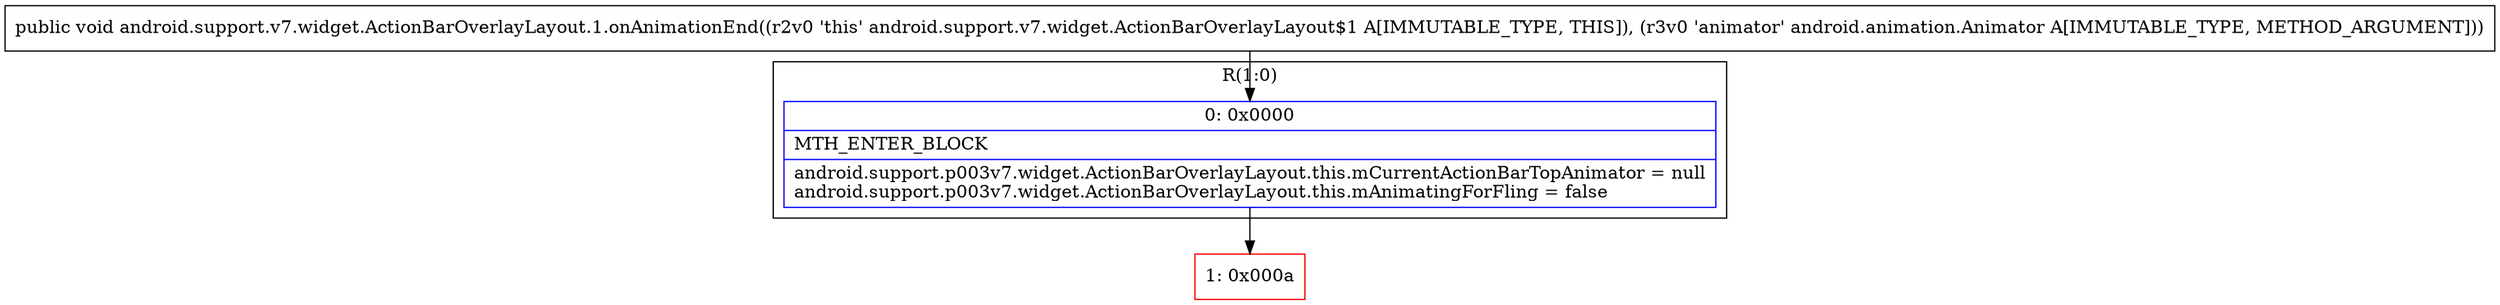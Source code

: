 digraph "CFG forandroid.support.v7.widget.ActionBarOverlayLayout.1.onAnimationEnd(Landroid\/animation\/Animator;)V" {
subgraph cluster_Region_1359857558 {
label = "R(1:0)";
node [shape=record,color=blue];
Node_0 [shape=record,label="{0\:\ 0x0000|MTH_ENTER_BLOCK\l|android.support.p003v7.widget.ActionBarOverlayLayout.this.mCurrentActionBarTopAnimator = null\landroid.support.p003v7.widget.ActionBarOverlayLayout.this.mAnimatingForFling = false\l}"];
}
Node_1 [shape=record,color=red,label="{1\:\ 0x000a}"];
MethodNode[shape=record,label="{public void android.support.v7.widget.ActionBarOverlayLayout.1.onAnimationEnd((r2v0 'this' android.support.v7.widget.ActionBarOverlayLayout$1 A[IMMUTABLE_TYPE, THIS]), (r3v0 'animator' android.animation.Animator A[IMMUTABLE_TYPE, METHOD_ARGUMENT])) }"];
MethodNode -> Node_0;
Node_0 -> Node_1;
}

